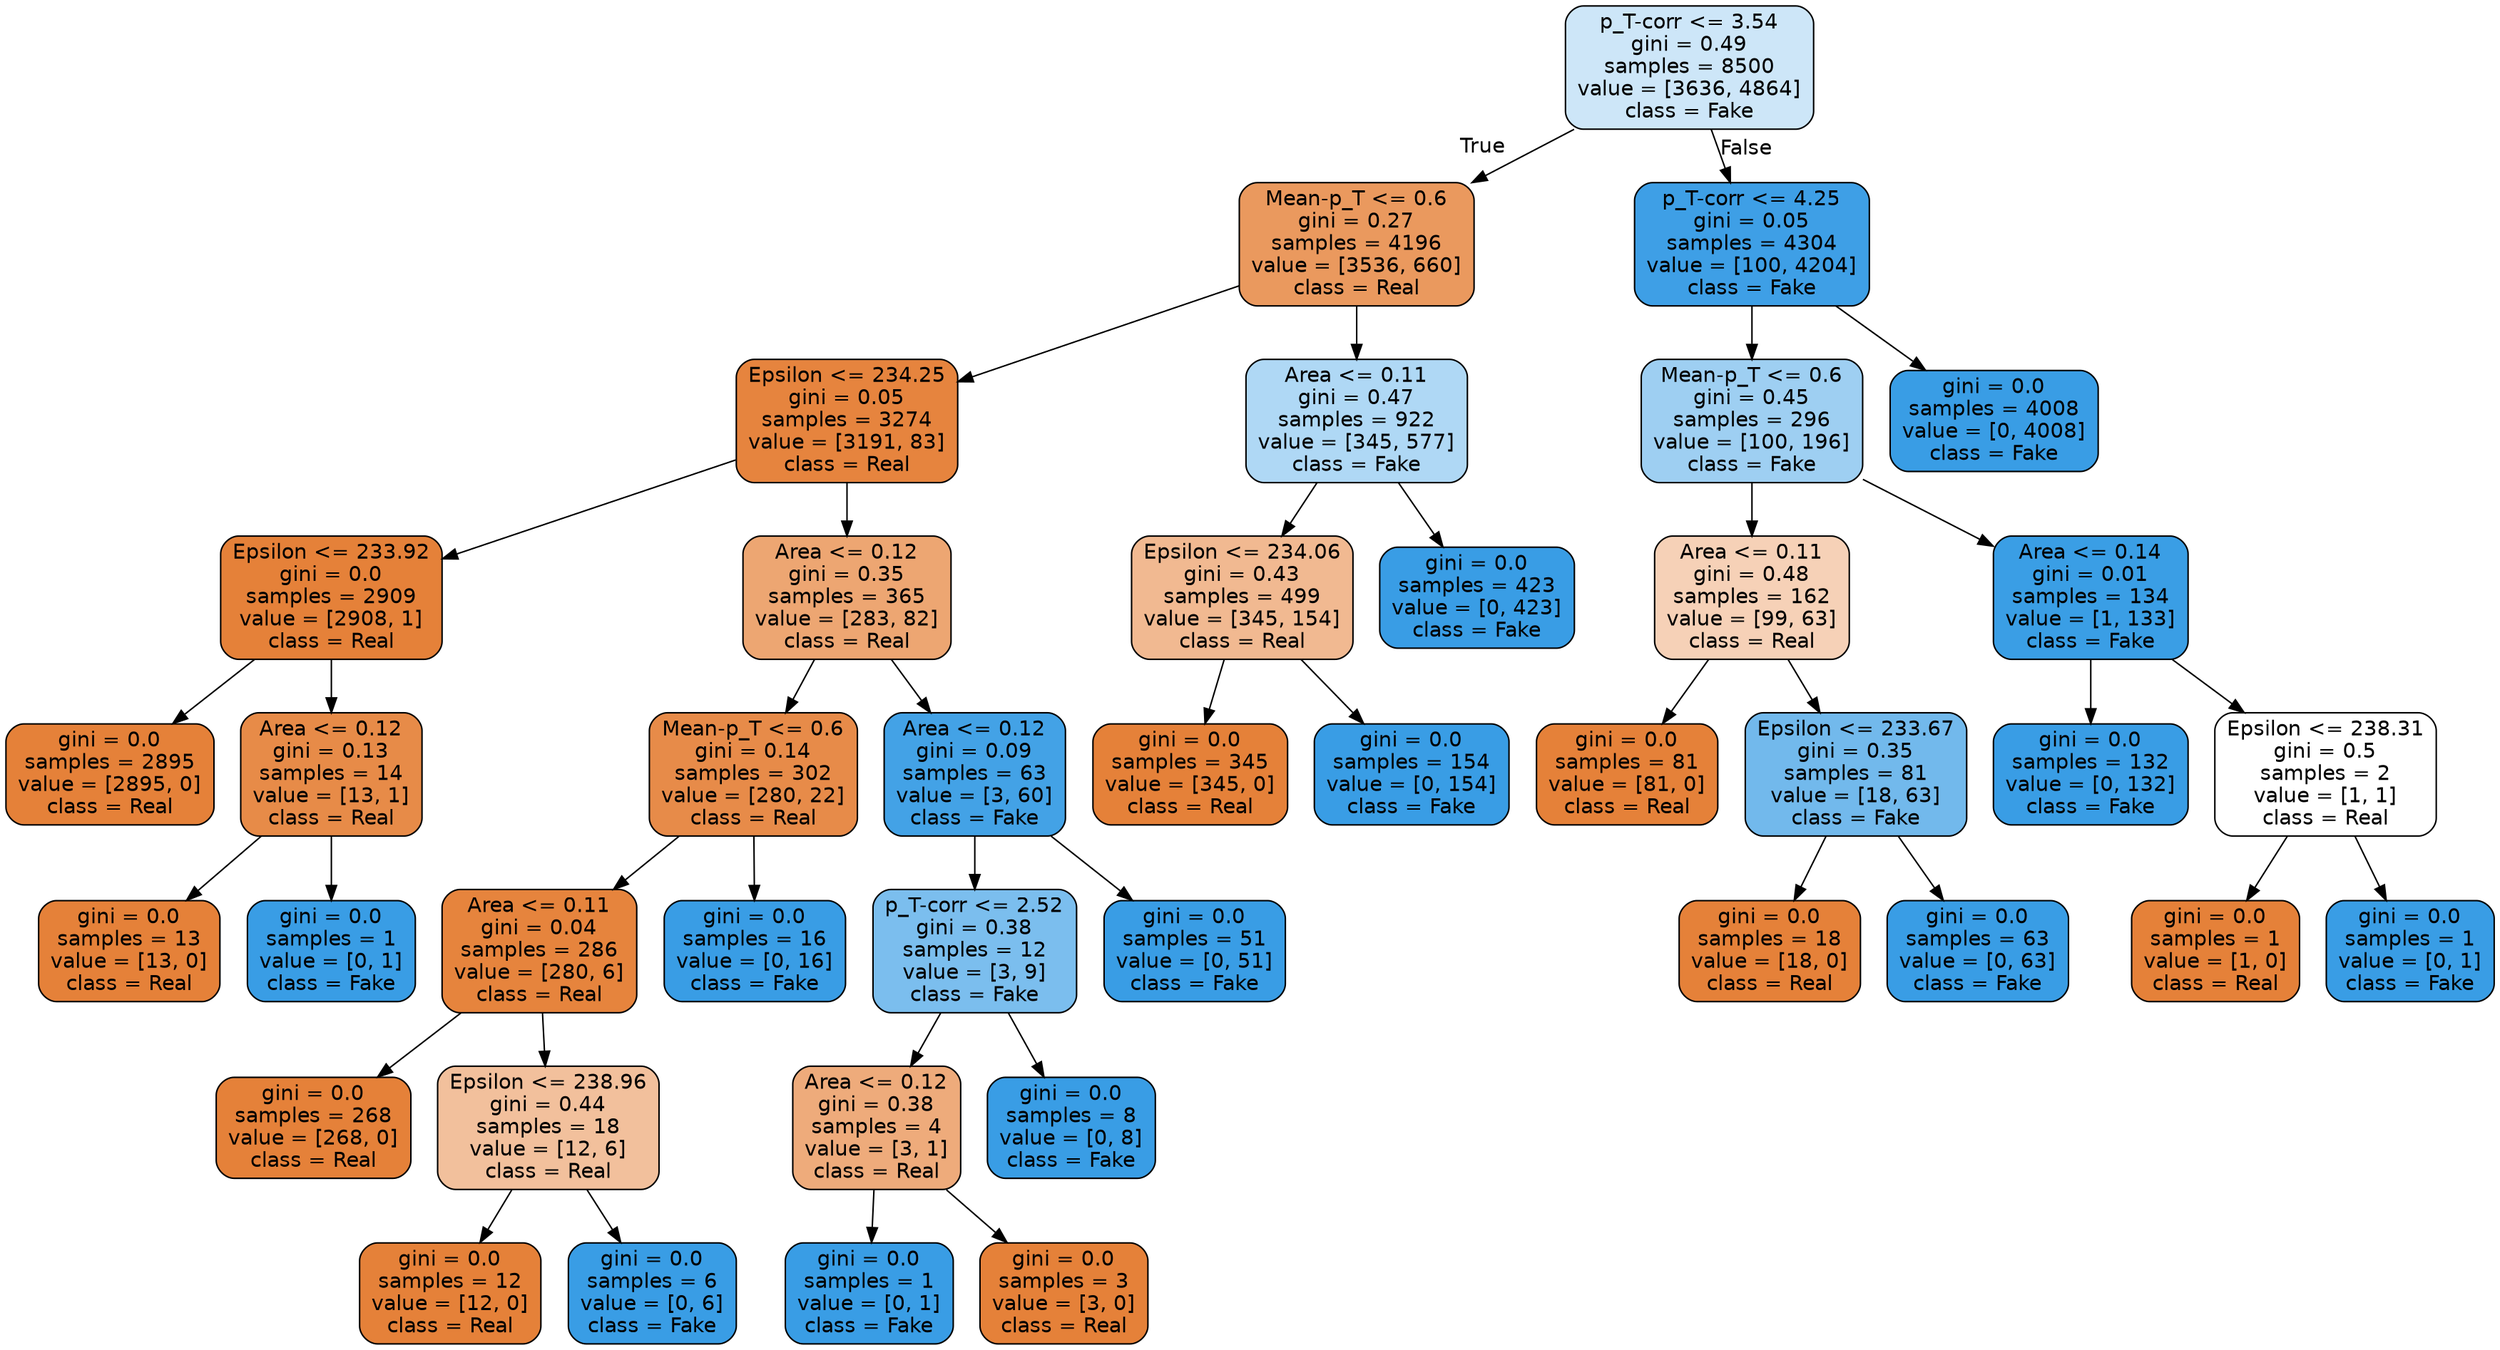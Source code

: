 digraph Tree {
node [shape=box, style="filled, rounded", color="black", fontname=helvetica] ;
edge [fontname=helvetica] ;
0 [label="p_T-corr <= 3.54\ngini = 0.49\nsamples = 8500\nvalue = [3636, 4864]\nclass = Fake", fillcolor="#cde6f8"] ;
1 [label="Mean-p_T <= 0.6\ngini = 0.27\nsamples = 4196\nvalue = [3536, 660]\nclass = Real", fillcolor="#ea995e"] ;
0 -> 1 [labeldistance=2.5, labelangle=45, headlabel="True"] ;
2 [label="Epsilon <= 234.25\ngini = 0.05\nsamples = 3274\nvalue = [3191, 83]\nclass = Real", fillcolor="#e6843e"] ;
1 -> 2 ;
3 [label="Epsilon <= 233.92\ngini = 0.0\nsamples = 2909\nvalue = [2908, 1]\nclass = Real", fillcolor="#e58139"] ;
2 -> 3 ;
4 [label="gini = 0.0\nsamples = 2895\nvalue = [2895, 0]\nclass = Real", fillcolor="#e58139"] ;
3 -> 4 ;
5 [label="Area <= 0.12\ngini = 0.13\nsamples = 14\nvalue = [13, 1]\nclass = Real", fillcolor="#e78b48"] ;
3 -> 5 ;
6 [label="gini = 0.0\nsamples = 13\nvalue = [13, 0]\nclass = Real", fillcolor="#e58139"] ;
5 -> 6 ;
7 [label="gini = 0.0\nsamples = 1\nvalue = [0, 1]\nclass = Fake", fillcolor="#399de5"] ;
5 -> 7 ;
8 [label="Area <= 0.12\ngini = 0.35\nsamples = 365\nvalue = [283, 82]\nclass = Real", fillcolor="#eda672"] ;
2 -> 8 ;
9 [label="Mean-p_T <= 0.6\ngini = 0.14\nsamples = 302\nvalue = [280, 22]\nclass = Real", fillcolor="#e78b49"] ;
8 -> 9 ;
10 [label="Area <= 0.11\ngini = 0.04\nsamples = 286\nvalue = [280, 6]\nclass = Real", fillcolor="#e6843d"] ;
9 -> 10 ;
11 [label="gini = 0.0\nsamples = 268\nvalue = [268, 0]\nclass = Real", fillcolor="#e58139"] ;
10 -> 11 ;
12 [label="Epsilon <= 238.96\ngini = 0.44\nsamples = 18\nvalue = [12, 6]\nclass = Real", fillcolor="#f2c09c"] ;
10 -> 12 ;
13 [label="gini = 0.0\nsamples = 12\nvalue = [12, 0]\nclass = Real", fillcolor="#e58139"] ;
12 -> 13 ;
14 [label="gini = 0.0\nsamples = 6\nvalue = [0, 6]\nclass = Fake", fillcolor="#399de5"] ;
12 -> 14 ;
15 [label="gini = 0.0\nsamples = 16\nvalue = [0, 16]\nclass = Fake", fillcolor="#399de5"] ;
9 -> 15 ;
16 [label="Area <= 0.12\ngini = 0.09\nsamples = 63\nvalue = [3, 60]\nclass = Fake", fillcolor="#43a2e6"] ;
8 -> 16 ;
17 [label="p_T-corr <= 2.52\ngini = 0.38\nsamples = 12\nvalue = [3, 9]\nclass = Fake", fillcolor="#7bbeee"] ;
16 -> 17 ;
18 [label="Area <= 0.12\ngini = 0.38\nsamples = 4\nvalue = [3, 1]\nclass = Real", fillcolor="#eeab7b"] ;
17 -> 18 ;
19 [label="gini = 0.0\nsamples = 1\nvalue = [0, 1]\nclass = Fake", fillcolor="#399de5"] ;
18 -> 19 ;
20 [label="gini = 0.0\nsamples = 3\nvalue = [3, 0]\nclass = Real", fillcolor="#e58139"] ;
18 -> 20 ;
21 [label="gini = 0.0\nsamples = 8\nvalue = [0, 8]\nclass = Fake", fillcolor="#399de5"] ;
17 -> 21 ;
22 [label="gini = 0.0\nsamples = 51\nvalue = [0, 51]\nclass = Fake", fillcolor="#399de5"] ;
16 -> 22 ;
23 [label="Area <= 0.11\ngini = 0.47\nsamples = 922\nvalue = [345, 577]\nclass = Fake", fillcolor="#afd8f5"] ;
1 -> 23 ;
24 [label="Epsilon <= 234.06\ngini = 0.43\nsamples = 499\nvalue = [345, 154]\nclass = Real", fillcolor="#f1b991"] ;
23 -> 24 ;
25 [label="gini = 0.0\nsamples = 345\nvalue = [345, 0]\nclass = Real", fillcolor="#e58139"] ;
24 -> 25 ;
26 [label="gini = 0.0\nsamples = 154\nvalue = [0, 154]\nclass = Fake", fillcolor="#399de5"] ;
24 -> 26 ;
27 [label="gini = 0.0\nsamples = 423\nvalue = [0, 423]\nclass = Fake", fillcolor="#399de5"] ;
23 -> 27 ;
28 [label="p_T-corr <= 4.25\ngini = 0.05\nsamples = 4304\nvalue = [100, 4204]\nclass = Fake", fillcolor="#3e9fe6"] ;
0 -> 28 [labeldistance=2.5, labelangle=-45, headlabel="False"] ;
29 [label="Mean-p_T <= 0.6\ngini = 0.45\nsamples = 296\nvalue = [100, 196]\nclass = Fake", fillcolor="#9ecff2"] ;
28 -> 29 ;
30 [label="Area <= 0.11\ngini = 0.48\nsamples = 162\nvalue = [99, 63]\nclass = Real", fillcolor="#f6d1b7"] ;
29 -> 30 ;
31 [label="gini = 0.0\nsamples = 81\nvalue = [81, 0]\nclass = Real", fillcolor="#e58139"] ;
30 -> 31 ;
32 [label="Epsilon <= 233.67\ngini = 0.35\nsamples = 81\nvalue = [18, 63]\nclass = Fake", fillcolor="#72b9ec"] ;
30 -> 32 ;
33 [label="gini = 0.0\nsamples = 18\nvalue = [18, 0]\nclass = Real", fillcolor="#e58139"] ;
32 -> 33 ;
34 [label="gini = 0.0\nsamples = 63\nvalue = [0, 63]\nclass = Fake", fillcolor="#399de5"] ;
32 -> 34 ;
35 [label="Area <= 0.14\ngini = 0.01\nsamples = 134\nvalue = [1, 133]\nclass = Fake", fillcolor="#3a9ee5"] ;
29 -> 35 ;
36 [label="gini = 0.0\nsamples = 132\nvalue = [0, 132]\nclass = Fake", fillcolor="#399de5"] ;
35 -> 36 ;
37 [label="Epsilon <= 238.31\ngini = 0.5\nsamples = 2\nvalue = [1, 1]\nclass = Real", fillcolor="#ffffff"] ;
35 -> 37 ;
38 [label="gini = 0.0\nsamples = 1\nvalue = [1, 0]\nclass = Real", fillcolor="#e58139"] ;
37 -> 38 ;
39 [label="gini = 0.0\nsamples = 1\nvalue = [0, 1]\nclass = Fake", fillcolor="#399de5"] ;
37 -> 39 ;
40 [label="gini = 0.0\nsamples = 4008\nvalue = [0, 4008]\nclass = Fake", fillcolor="#399de5"] ;
28 -> 40 ;
}